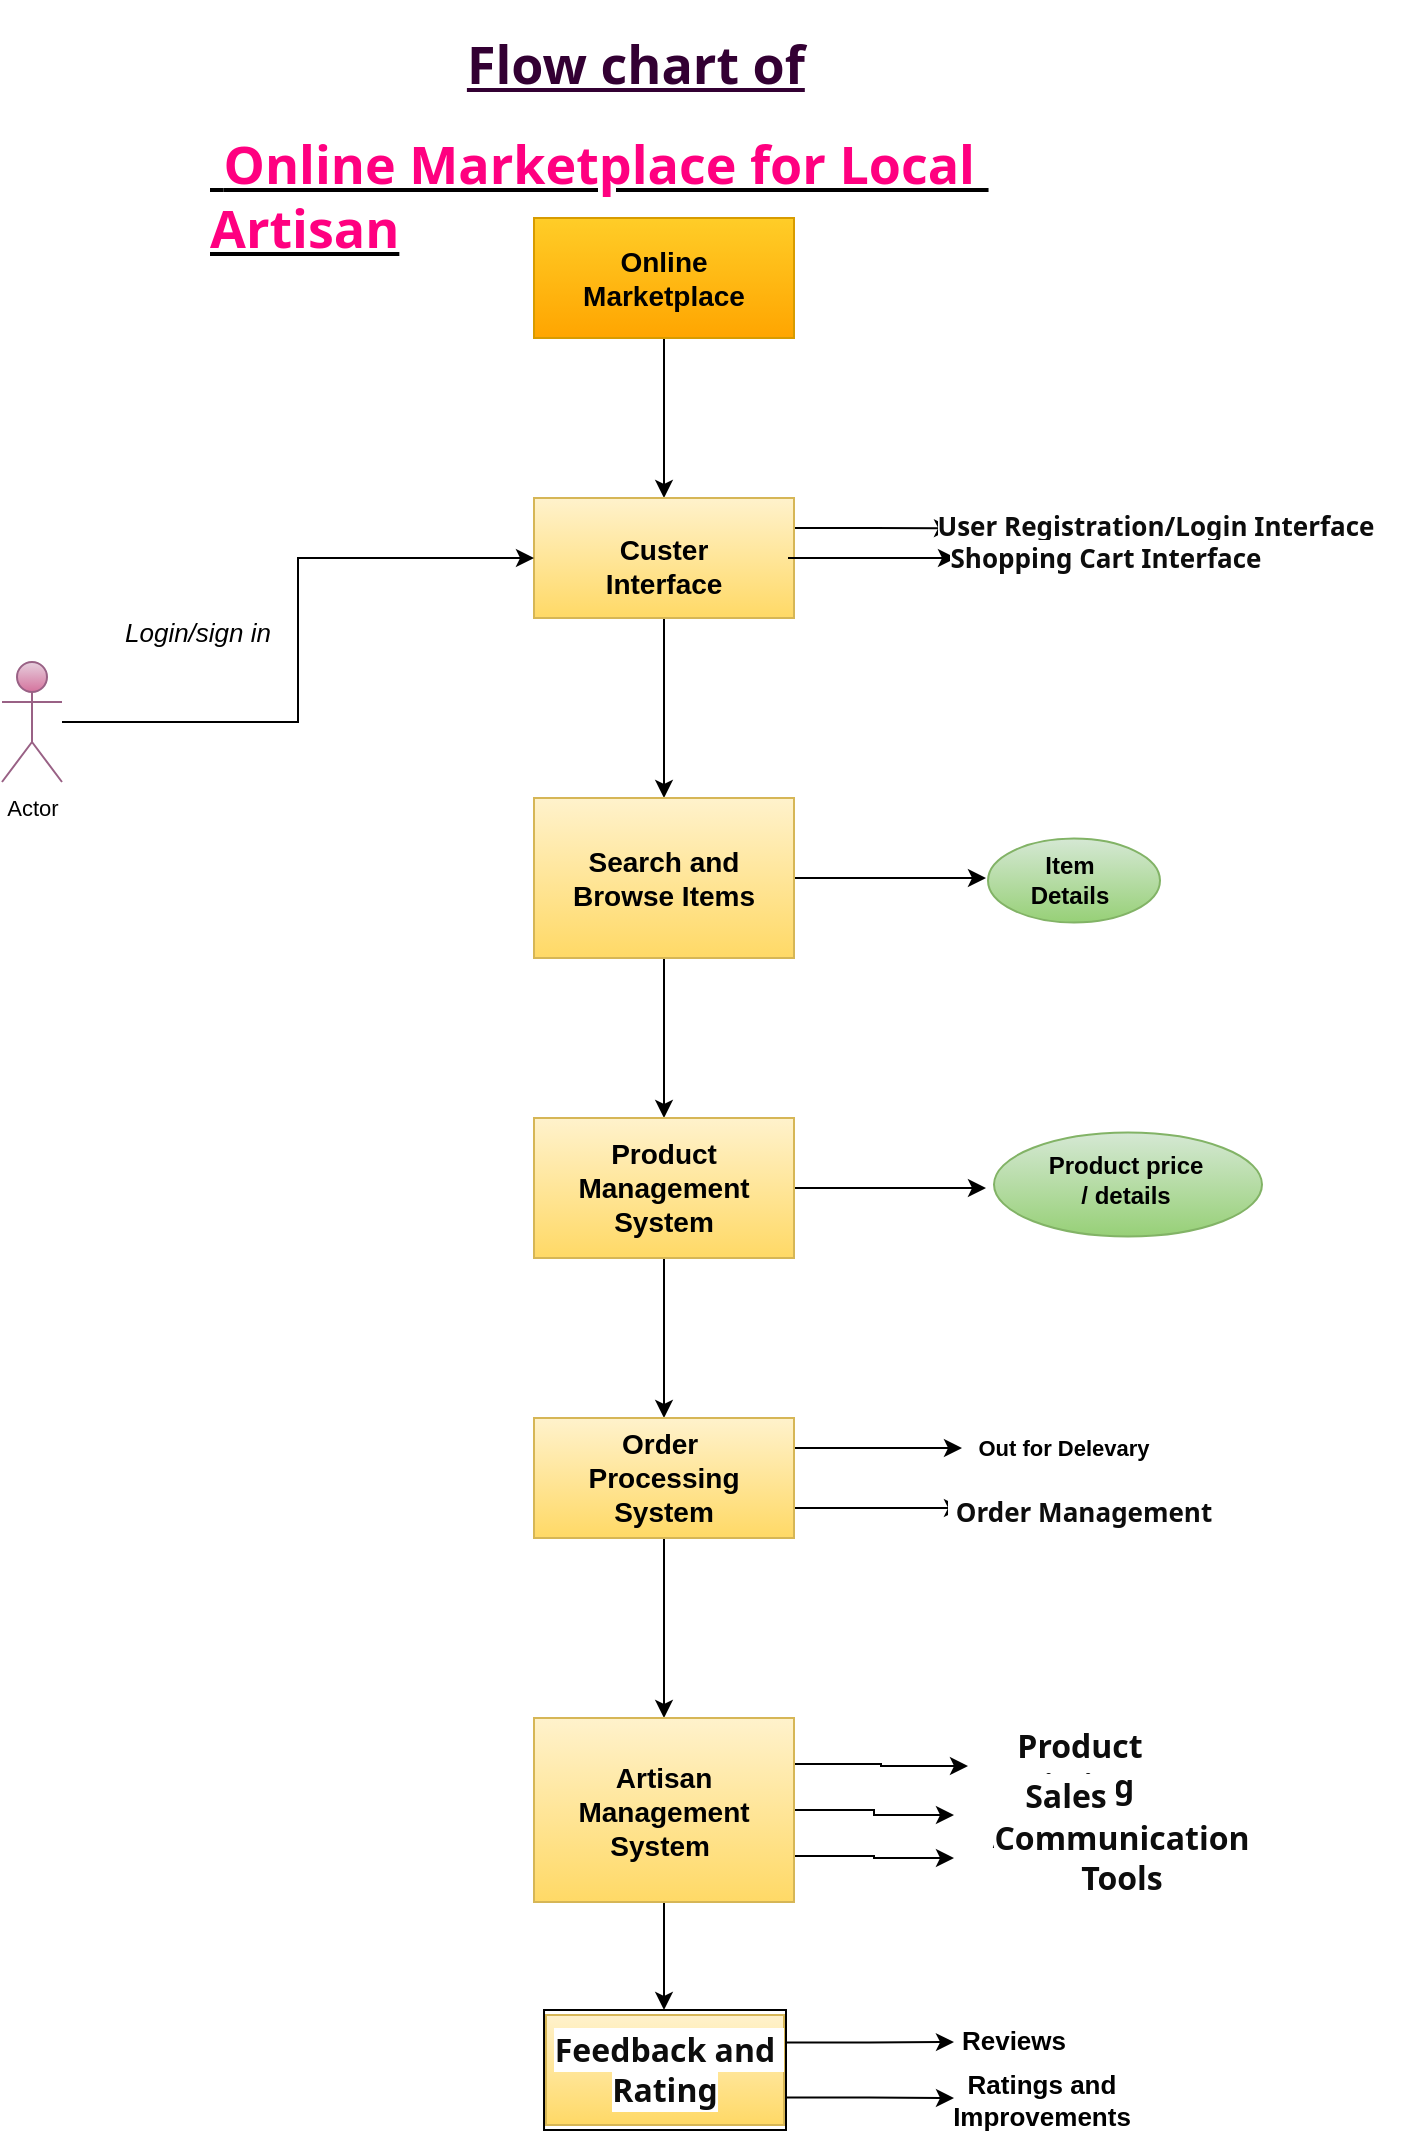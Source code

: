 <mxfile version="24.0.2" type="device">
  <diagram name="Page-1" id="TFyEstIpNz1g8X40_rJP">
    <mxGraphModel dx="1313" dy="1753" grid="1" gridSize="12" guides="1" tooltips="1" connect="1" arrows="1" fold="1" page="1" pageScale="1" pageWidth="850" pageHeight="1100" math="0" shadow="0">
      <root>
        <mxCell id="0" />
        <mxCell id="1" parent="0" />
        <mxCell id="H4pCpXix8s1CyEWfaY8b-9" style="edgeStyle=orthogonalEdgeStyle;rounded=0;orthogonalLoop=1;jettySize=auto;html=1;exitX=0.5;exitY=1;exitDx=0;exitDy=0;" edge="1" parent="1" source="H4pCpXix8s1CyEWfaY8b-2">
          <mxGeometry relative="1" as="geometry">
            <mxPoint x="415" y="238" as="targetPoint" />
          </mxGeometry>
        </mxCell>
        <mxCell id="H4pCpXix8s1CyEWfaY8b-2" value="" style="rounded=0;whiteSpace=wrap;html=1;fillColor=#ffcd28;gradientColor=#ffa500;strokeColor=#d79b00;" vertex="1" parent="1">
          <mxGeometry x="350" y="98" width="130" height="60" as="geometry" />
        </mxCell>
        <mxCell id="H4pCpXix8s1CyEWfaY8b-7" value="&lt;b style=&quot;font-size: 14px;&quot;&gt;Online Marketplace&lt;/b&gt;" style="text;html=1;align=center;verticalAlign=middle;whiteSpace=wrap;rounded=0;fontSize=14;" vertex="1" parent="1">
          <mxGeometry x="385" y="113" width="60" height="30" as="geometry" />
        </mxCell>
        <mxCell id="H4pCpXix8s1CyEWfaY8b-14" style="edgeStyle=orthogonalEdgeStyle;rounded=0;orthogonalLoop=1;jettySize=auto;html=1;exitX=0.5;exitY=1;exitDx=0;exitDy=0;" edge="1" parent="1" source="H4pCpXix8s1CyEWfaY8b-10">
          <mxGeometry relative="1" as="geometry">
            <mxPoint x="415" y="388" as="targetPoint" />
          </mxGeometry>
        </mxCell>
        <mxCell id="H4pCpXix8s1CyEWfaY8b-76" style="edgeStyle=orthogonalEdgeStyle;rounded=0;orthogonalLoop=1;jettySize=auto;html=1;exitX=1;exitY=0.25;exitDx=0;exitDy=0;" edge="1" parent="1" source="H4pCpXix8s1CyEWfaY8b-10">
          <mxGeometry relative="1" as="geometry">
            <mxPoint x="559" y="253.105" as="targetPoint" />
          </mxGeometry>
        </mxCell>
        <mxCell id="H4pCpXix8s1CyEWfaY8b-10" value="" style="rounded=0;whiteSpace=wrap;html=1;fillColor=#fff2cc;gradientColor=#ffd966;strokeColor=#d6b656;" vertex="1" parent="1">
          <mxGeometry x="350" y="238" width="130" height="60" as="geometry" />
        </mxCell>
        <mxCell id="H4pCpXix8s1CyEWfaY8b-11" value="&lt;b style=&quot;font-size: 14px;&quot;&gt;Custer Interface&lt;/b&gt;" style="text;html=1;align=center;verticalAlign=middle;whiteSpace=wrap;rounded=0;strokeWidth=3;strokeColor=none;fontSize=14;" vertex="1" parent="1">
          <mxGeometry x="371.25" y="245.5" width="87.5" height="52.5" as="geometry" />
        </mxCell>
        <mxCell id="H4pCpXix8s1CyEWfaY8b-18" style="edgeStyle=orthogonalEdgeStyle;rounded=0;orthogonalLoop=1;jettySize=auto;html=1;exitX=0.5;exitY=1;exitDx=0;exitDy=0;" edge="1" parent="1" source="H4pCpXix8s1CyEWfaY8b-15">
          <mxGeometry relative="1" as="geometry">
            <mxPoint x="415" y="548" as="targetPoint" />
          </mxGeometry>
        </mxCell>
        <mxCell id="H4pCpXix8s1CyEWfaY8b-87" style="edgeStyle=orthogonalEdgeStyle;rounded=0;orthogonalLoop=1;jettySize=auto;html=1;exitX=1;exitY=0.5;exitDx=0;exitDy=0;" edge="1" parent="1" source="H4pCpXix8s1CyEWfaY8b-15">
          <mxGeometry relative="1" as="geometry">
            <mxPoint x="576" y="428" as="targetPoint" />
          </mxGeometry>
        </mxCell>
        <mxCell id="H4pCpXix8s1CyEWfaY8b-15" value="" style="rounded=0;whiteSpace=wrap;html=1;fillColor=#fff2cc;gradientColor=#ffd966;strokeColor=#d6b656;" vertex="1" parent="1">
          <mxGeometry x="350" y="388" width="130" height="80" as="geometry" />
        </mxCell>
        <mxCell id="H4pCpXix8s1CyEWfaY8b-17" value="&lt;b style=&quot;font-size: 14px;&quot;&gt;Search and Browse Items&lt;/b&gt;" style="text;html=1;align=center;verticalAlign=middle;whiteSpace=wrap;rounded=0;fontSize=14;" vertex="1" parent="1">
          <mxGeometry x="366.88" y="411.75" width="96.25" height="32.5" as="geometry" />
        </mxCell>
        <mxCell id="H4pCpXix8s1CyEWfaY8b-21" style="edgeStyle=orthogonalEdgeStyle;rounded=0;orthogonalLoop=1;jettySize=auto;html=1;exitX=0.5;exitY=1;exitDx=0;exitDy=0;" edge="1" parent="1" source="H4pCpXix8s1CyEWfaY8b-19">
          <mxGeometry relative="1" as="geometry">
            <mxPoint x="415" y="698" as="targetPoint" />
          </mxGeometry>
        </mxCell>
        <mxCell id="H4pCpXix8s1CyEWfaY8b-89" style="edgeStyle=orthogonalEdgeStyle;rounded=0;orthogonalLoop=1;jettySize=auto;html=1;exitX=1;exitY=0.5;exitDx=0;exitDy=0;" edge="1" parent="1" source="H4pCpXix8s1CyEWfaY8b-19">
          <mxGeometry relative="1" as="geometry">
            <mxPoint x="576" y="583" as="targetPoint" />
          </mxGeometry>
        </mxCell>
        <mxCell id="H4pCpXix8s1CyEWfaY8b-19" value="" style="rounded=0;whiteSpace=wrap;html=1;fillColor=#fff2cc;gradientColor=#ffd966;strokeColor=#d6b656;" vertex="1" parent="1">
          <mxGeometry x="350" y="548" width="130" height="70" as="geometry" />
        </mxCell>
        <mxCell id="H4pCpXix8s1CyEWfaY8b-20" value="Product&lt;div style=&quot;font-size: 14px;&quot;&gt;Management&lt;/div&gt;&lt;div style=&quot;font-size: 14px;&quot;&gt;System&lt;/div&gt;" style="text;html=1;align=center;verticalAlign=middle;whiteSpace=wrap;rounded=0;fontStyle=1;fontSize=14;" vertex="1" parent="1">
          <mxGeometry x="385.01" y="565.5" width="60" height="35" as="geometry" />
        </mxCell>
        <mxCell id="H4pCpXix8s1CyEWfaY8b-24" style="edgeStyle=orthogonalEdgeStyle;rounded=0;orthogonalLoop=1;jettySize=auto;html=1;exitX=0.5;exitY=1;exitDx=0;exitDy=0;" edge="1" parent="1" source="H4pCpXix8s1CyEWfaY8b-22">
          <mxGeometry relative="1" as="geometry">
            <mxPoint x="415" y="848" as="targetPoint" />
          </mxGeometry>
        </mxCell>
        <mxCell id="H4pCpXix8s1CyEWfaY8b-84" style="edgeStyle=orthogonalEdgeStyle;rounded=0;orthogonalLoop=1;jettySize=auto;html=1;exitX=1;exitY=0.25;exitDx=0;exitDy=0;" edge="1" parent="1" source="H4pCpXix8s1CyEWfaY8b-22">
          <mxGeometry relative="1" as="geometry">
            <mxPoint x="564" y="713" as="targetPoint" />
          </mxGeometry>
        </mxCell>
        <mxCell id="H4pCpXix8s1CyEWfaY8b-85" style="edgeStyle=orthogonalEdgeStyle;rounded=0;orthogonalLoop=1;jettySize=auto;html=1;exitX=1;exitY=0.75;exitDx=0;exitDy=0;" edge="1" parent="1" source="H4pCpXix8s1CyEWfaY8b-22">
          <mxGeometry relative="1" as="geometry">
            <mxPoint x="564" y="743" as="targetPoint" />
          </mxGeometry>
        </mxCell>
        <mxCell id="H4pCpXix8s1CyEWfaY8b-22" value="" style="rounded=0;whiteSpace=wrap;html=1;fillColor=#fff2cc;gradientColor=#ffd966;strokeColor=#d6b656;" vertex="1" parent="1">
          <mxGeometry x="350" y="698" width="130" height="60" as="geometry" />
        </mxCell>
        <mxCell id="H4pCpXix8s1CyEWfaY8b-23" value="Order&amp;nbsp;&lt;div&gt;Processing&lt;/div&gt;&lt;div&gt;System&lt;/div&gt;" style="text;html=1;align=center;verticalAlign=middle;whiteSpace=wrap;rounded=0;fontStyle=1;fontSize=14;" vertex="1" parent="1">
          <mxGeometry x="385" y="713" width="60" height="30" as="geometry" />
        </mxCell>
        <mxCell id="H4pCpXix8s1CyEWfaY8b-65" style="edgeStyle=orthogonalEdgeStyle;rounded=0;orthogonalLoop=1;jettySize=auto;html=1;exitX=1;exitY=0.25;exitDx=0;exitDy=0;entryX=0;entryY=0.5;entryDx=0;entryDy=0;" edge="1" parent="1" source="H4pCpXix8s1CyEWfaY8b-25" target="H4pCpXix8s1CyEWfaY8b-54">
          <mxGeometry relative="1" as="geometry" />
        </mxCell>
        <mxCell id="H4pCpXix8s1CyEWfaY8b-66" style="edgeStyle=orthogonalEdgeStyle;rounded=0;orthogonalLoop=1;jettySize=auto;html=1;exitX=1;exitY=0.5;exitDx=0;exitDy=0;entryX=0;entryY=0.5;entryDx=0;entryDy=0;" edge="1" parent="1" source="H4pCpXix8s1CyEWfaY8b-25" target="H4pCpXix8s1CyEWfaY8b-63">
          <mxGeometry relative="1" as="geometry" />
        </mxCell>
        <mxCell id="H4pCpXix8s1CyEWfaY8b-67" style="edgeStyle=orthogonalEdgeStyle;rounded=0;orthogonalLoop=1;jettySize=auto;html=1;exitX=1;exitY=0.75;exitDx=0;exitDy=0;entryX=0;entryY=0.5;entryDx=0;entryDy=0;" edge="1" parent="1" source="H4pCpXix8s1CyEWfaY8b-25" target="H4pCpXix8s1CyEWfaY8b-64">
          <mxGeometry relative="1" as="geometry" />
        </mxCell>
        <mxCell id="H4pCpXix8s1CyEWfaY8b-68" style="edgeStyle=orthogonalEdgeStyle;rounded=0;orthogonalLoop=1;jettySize=auto;html=1;exitX=0.5;exitY=1;exitDx=0;exitDy=0;" edge="1" parent="1" source="H4pCpXix8s1CyEWfaY8b-25">
          <mxGeometry relative="1" as="geometry">
            <mxPoint x="415" y="994" as="targetPoint" />
          </mxGeometry>
        </mxCell>
        <mxCell id="H4pCpXix8s1CyEWfaY8b-25" value="" style="rounded=0;whiteSpace=wrap;html=1;fillColor=#fff2cc;gradientColor=#ffd966;strokeColor=#d6b656;" vertex="1" parent="1">
          <mxGeometry x="350" y="848" width="130" height="92" as="geometry" />
        </mxCell>
        <mxCell id="H4pCpXix8s1CyEWfaY8b-27" value="Artisan&lt;div&gt;Management&lt;/div&gt;&lt;div&gt;System&amp;nbsp;&lt;div&gt;&lt;br&gt;&lt;/div&gt;&lt;/div&gt;" style="text;html=1;align=center;verticalAlign=middle;whiteSpace=wrap;rounded=0;fontStyle=1;fontSize=14;" vertex="1" parent="1">
          <mxGeometry x="385.01" y="880" width="60" height="46" as="geometry" />
        </mxCell>
        <mxCell id="H4pCpXix8s1CyEWfaY8b-33" style="edgeStyle=orthogonalEdgeStyle;rounded=0;orthogonalLoop=1;jettySize=auto;html=1;entryX=0;entryY=0.5;entryDx=0;entryDy=0;" edge="1" parent="1" source="H4pCpXix8s1CyEWfaY8b-28" target="H4pCpXix8s1CyEWfaY8b-10">
          <mxGeometry relative="1" as="geometry" />
        </mxCell>
        <mxCell id="H4pCpXix8s1CyEWfaY8b-28" value="Actor" style="shape=umlActor;verticalLabelPosition=bottom;verticalAlign=top;html=1;outlineConnect=0;fontSize=11;fillColor=#e6d0de;gradientColor=#d5739d;strokeColor=#996185;" vertex="1" parent="1">
          <mxGeometry x="84" y="320" width="30" height="60" as="geometry" />
        </mxCell>
        <mxCell id="H4pCpXix8s1CyEWfaY8b-34" value="Login/sign in" style="text;html=1;align=center;verticalAlign=middle;whiteSpace=wrap;rounded=0;fontStyle=2;fontSize=13;" vertex="1" parent="1">
          <mxGeometry x="140" y="290" width="84" height="30" as="geometry" />
        </mxCell>
        <mxCell id="H4pCpXix8s1CyEWfaY8b-36" value="" style="ellipse;whiteSpace=wrap;html=1;fillColor=#d5e8d4;gradientColor=#97d077;strokeColor=#82b366;" vertex="1" parent="1">
          <mxGeometry x="577" y="408.25" width="86" height="42" as="geometry" />
        </mxCell>
        <mxCell id="H4pCpXix8s1CyEWfaY8b-43" value="Out for Delevary" style="text;html=1;align=center;verticalAlign=middle;whiteSpace=wrap;rounded=0;fontStyle=1;fontSize=11;" vertex="1" parent="1">
          <mxGeometry x="567" y="690" width="96" height="46" as="geometry" />
        </mxCell>
        <mxCell id="H4pCpXix8s1CyEWfaY8b-44" value="Item Details" style="text;html=1;align=center;verticalAlign=middle;whiteSpace=wrap;rounded=0;fontStyle=1" vertex="1" parent="1">
          <mxGeometry x="588" y="414.25" width="60" height="30" as="geometry" />
        </mxCell>
        <mxCell id="H4pCpXix8s1CyEWfaY8b-46" value="" style="ellipse;whiteSpace=wrap;html=1;fillColor=#d5e8d4;gradientColor=#97d077;strokeColor=#82b366;" vertex="1" parent="1">
          <mxGeometry x="580" y="555.25" width="134" height="52" as="geometry" />
        </mxCell>
        <mxCell id="H4pCpXix8s1CyEWfaY8b-48" value="Product price / details" style="text;html=1;align=center;verticalAlign=middle;whiteSpace=wrap;rounded=0;fontStyle=1" vertex="1" parent="1">
          <mxGeometry x="604" y="560" width="84" height="38.5" as="geometry" />
        </mxCell>
        <mxCell id="H4pCpXix8s1CyEWfaY8b-54" value="&lt;span style=&quot;border: 0px solid rgb(227, 227, 227); box-sizing: border-box; --tw-border-spacing-x: 0; --tw-border-spacing-y: 0; --tw-translate-x: 0; --tw-translate-y: 0; --tw-rotate: 0; --tw-skew-x: 0; --tw-skew-y: 0; --tw-scale-x: 1; --tw-scale-y: 1; --tw-pan-x: ; --tw-pan-y: ; --tw-pinch-zoom: ; --tw-scroll-snap-strictness: proximity; --tw-gradient-from-position: ; --tw-gradient-via-position: ; --tw-gradient-to-position: ; --tw-ordinal: ; --tw-slashed-zero: ; --tw-numeric-figure: ; --tw-numeric-spacing: ; --tw-numeric-fraction: ; --tw-ring-inset: ; --tw-ring-offset-width: 0px; --tw-ring-offset-color: #fff; --tw-ring-color: rgba(69,89,164,.5); --tw-ring-offset-shadow: 0 0 transparent; --tw-ring-shadow: 0 0 transparent; --tw-shadow: 0 0 transparent; --tw-shadow-colored: 0 0 transparent; --tw-blur: ; --tw-brightness: ; --tw-contrast: ; --tw-grayscale: ; --tw-hue-rotate: ; --tw-invert: ; --tw-saturate: ; --tw-sepia: ; --tw-drop-shadow: ; --tw-backdrop-blur: ; --tw-backdrop-brightness: ; --tw-backdrop-contrast: ; --tw-backdrop-grayscale: ; --tw-backdrop-hue-rotate: ; --tw-backdrop-invert: ; --tw-backdrop-opacity: ; --tw-backdrop-saturate: ; --tw-backdrop-sepia: ; font-weight: 600; color: rgb(13, 13, 13); font-family: Söhne, ui-sans-serif, system-ui, -apple-system, &amp;quot;Segoe UI&amp;quot;, Roboto, Ubuntu, Cantarell, &amp;quot;Noto Sans&amp;quot;, sans-serif, &amp;quot;Helvetica Neue&amp;quot;, Arial, &amp;quot;Apple Color Emoji&amp;quot;, &amp;quot;Segoe UI Emoji&amp;quot;, &amp;quot;Segoe UI Symbol&amp;quot;, &amp;quot;Noto Color Emoji&amp;quot;; font-size: 16px; text-align: left; white-space-collapse: preserve; background-color: rgb(255, 255, 255);&quot;&gt;Product Listing&lt;/span&gt;" style="text;html=1;align=center;verticalAlign=middle;whiteSpace=wrap;rounded=0;" vertex="1" parent="1">
          <mxGeometry x="567" y="854" width="112" height="36" as="geometry" />
        </mxCell>
        <mxCell id="H4pCpXix8s1CyEWfaY8b-63" value="&lt;span style=&quot;border: 0px solid rgb(227, 227, 227); box-sizing: border-box; --tw-border-spacing-x: 0; --tw-border-spacing-y: 0; --tw-translate-x: 0; --tw-translate-y: 0; --tw-rotate: 0; --tw-skew-x: 0; --tw-skew-y: 0; --tw-scale-x: 1; --tw-scale-y: 1; --tw-pan-x: ; --tw-pan-y: ; --tw-pinch-zoom: ; --tw-scroll-snap-strictness: proximity; --tw-gradient-from-position: ; --tw-gradient-via-position: ; --tw-gradient-to-position: ; --tw-ordinal: ; --tw-slashed-zero: ; --tw-numeric-figure: ; --tw-numeric-spacing: ; --tw-numeric-fraction: ; --tw-ring-inset: ; --tw-ring-offset-width: 0px; --tw-ring-offset-color: #fff; --tw-ring-color: rgba(69,89,164,.5); --tw-ring-offset-shadow: 0 0 transparent; --tw-ring-shadow: 0 0 transparent; --tw-shadow: 0 0 transparent; --tw-shadow-colored: 0 0 transparent; --tw-blur: ; --tw-brightness: ; --tw-contrast: ; --tw-grayscale: ; --tw-hue-rotate: ; --tw-invert: ; --tw-saturate: ; --tw-sepia: ; --tw-drop-shadow: ; --tw-backdrop-blur: ; --tw-backdrop-brightness: ; --tw-backdrop-contrast: ; --tw-backdrop-grayscale: ; --tw-backdrop-hue-rotate: ; --tw-backdrop-invert: ; --tw-backdrop-opacity: ; --tw-backdrop-saturate: ; --tw-backdrop-sepia: ; font-weight: 600; color: rgb(13, 13, 13); font-family: Söhne, ui-sans-serif, system-ui, -apple-system, &amp;quot;Segoe UI&amp;quot;, Roboto, Ubuntu, Cantarell, &amp;quot;Noto Sans&amp;quot;, sans-serif, &amp;quot;Helvetica Neue&amp;quot;, Arial, &amp;quot;Apple Color Emoji&amp;quot;, &amp;quot;Segoe UI Emoji&amp;quot;, &amp;quot;Segoe UI Symbol&amp;quot;, &amp;quot;Noto Color Emoji&amp;quot;; font-size: 16px; text-align: left; white-space-collapse: preserve; background-color: rgb(255, 255, 255);&quot;&gt;Sales Analytics&lt;/span&gt;" style="text;html=1;align=center;verticalAlign=middle;whiteSpace=wrap;rounded=0;" vertex="1" parent="1">
          <mxGeometry x="560" y="880" width="112" height="33" as="geometry" />
        </mxCell>
        <mxCell id="H4pCpXix8s1CyEWfaY8b-64" value="&lt;span style=&quot;border: 0px solid rgb(227, 227, 227); box-sizing: border-box; --tw-border-spacing-x: 0; --tw-border-spacing-y: 0; --tw-translate-x: 0; --tw-translate-y: 0; --tw-rotate: 0; --tw-skew-x: 0; --tw-skew-y: 0; --tw-scale-x: 1; --tw-scale-y: 1; --tw-pan-x: ; --tw-pan-y: ; --tw-pinch-zoom: ; --tw-scroll-snap-strictness: proximity; --tw-gradient-from-position: ; --tw-gradient-via-position: ; --tw-gradient-to-position: ; --tw-ordinal: ; --tw-slashed-zero: ; --tw-numeric-figure: ; --tw-numeric-spacing: ; --tw-numeric-fraction: ; --tw-ring-inset: ; --tw-ring-offset-width: 0px; --tw-ring-offset-color: #fff; --tw-ring-color: rgba(69,89,164,.5); --tw-ring-offset-shadow: 0 0 transparent; --tw-ring-shadow: 0 0 transparent; --tw-shadow: 0 0 transparent; --tw-shadow-colored: 0 0 transparent; --tw-blur: ; --tw-brightness: ; --tw-contrast: ; --tw-grayscale: ; --tw-hue-rotate: ; --tw-invert: ; --tw-saturate: ; --tw-sepia: ; --tw-drop-shadow: ; --tw-backdrop-blur: ; --tw-backdrop-brightness: ; --tw-backdrop-contrast: ; --tw-backdrop-grayscale: ; --tw-backdrop-hue-rotate: ; --tw-backdrop-invert: ; --tw-backdrop-opacity: ; --tw-backdrop-saturate: ; --tw-backdrop-sepia: ; font-weight: 600; color: rgb(13, 13, 13); font-family: Söhne, ui-sans-serif, system-ui, -apple-system, &amp;quot;Segoe UI&amp;quot;, Roboto, Ubuntu, Cantarell, &amp;quot;Noto Sans&amp;quot;, sans-serif, &amp;quot;Helvetica Neue&amp;quot;, Arial, &amp;quot;Apple Color Emoji&amp;quot;, &amp;quot;Segoe UI Emoji&amp;quot;, &amp;quot;Segoe UI Symbol&amp;quot;, &amp;quot;Noto Color Emoji&amp;quot;; font-size: 16px; text-align: left; white-space-collapse: preserve; background-color: rgb(255, 255, 255);&quot;&gt;Communication Tools&lt;/span&gt;" style="text;html=1;align=center;verticalAlign=middle;whiteSpace=wrap;rounded=0;" vertex="1" parent="1">
          <mxGeometry x="560" y="896" width="168" height="44" as="geometry" />
        </mxCell>
        <mxCell id="H4pCpXix8s1CyEWfaY8b-69" value="" style="rounded=0;whiteSpace=wrap;html=1;" vertex="1" parent="1">
          <mxGeometry x="355.01" y="994" width="120.99" height="60" as="geometry" />
        </mxCell>
        <mxCell id="H4pCpXix8s1CyEWfaY8b-72" style="edgeStyle=orthogonalEdgeStyle;rounded=0;orthogonalLoop=1;jettySize=auto;html=1;exitX=1;exitY=0.25;exitDx=0;exitDy=0;" edge="1" parent="1" source="H4pCpXix8s1CyEWfaY8b-70">
          <mxGeometry relative="1" as="geometry">
            <mxPoint x="560" y="1010" as="targetPoint" />
          </mxGeometry>
        </mxCell>
        <mxCell id="H4pCpXix8s1CyEWfaY8b-73" style="edgeStyle=orthogonalEdgeStyle;rounded=0;orthogonalLoop=1;jettySize=auto;html=1;exitX=1;exitY=0.75;exitDx=0;exitDy=0;" edge="1" parent="1" source="H4pCpXix8s1CyEWfaY8b-70">
          <mxGeometry relative="1" as="geometry">
            <mxPoint x="560" y="1038" as="targetPoint" />
          </mxGeometry>
        </mxCell>
        <mxCell id="H4pCpXix8s1CyEWfaY8b-70" value="&lt;span style=&quot;border: 0px solid rgb(227, 227, 227); box-sizing: border-box; --tw-border-spacing-x: 0; --tw-border-spacing-y: 0; --tw-translate-x: 0; --tw-translate-y: 0; --tw-rotate: 0; --tw-skew-x: 0; --tw-skew-y: 0; --tw-scale-x: 1; --tw-scale-y: 1; --tw-pan-x: ; --tw-pan-y: ; --tw-pinch-zoom: ; --tw-scroll-snap-strictness: proximity; --tw-gradient-from-position: ; --tw-gradient-via-position: ; --tw-gradient-to-position: ; --tw-ordinal: ; --tw-slashed-zero: ; --tw-numeric-figure: ; --tw-numeric-spacing: ; --tw-numeric-fraction: ; --tw-ring-inset: ; --tw-ring-offset-width: 0px; --tw-ring-offset-color: #fff; --tw-ring-color: rgba(69,89,164,.5); --tw-ring-offset-shadow: 0 0 transparent; --tw-ring-shadow: 0 0 transparent; --tw-shadow: 0 0 transparent; --tw-shadow-colored: 0 0 transparent; --tw-blur: ; --tw-brightness: ; --tw-contrast: ; --tw-grayscale: ; --tw-hue-rotate: ; --tw-invert: ; --tw-saturate: ; --tw-sepia: ; --tw-drop-shadow: ; --tw-backdrop-blur: ; --tw-backdrop-brightness: ; --tw-backdrop-contrast: ; --tw-backdrop-grayscale: ; --tw-backdrop-hue-rotate: ; --tw-backdrop-invert: ; --tw-backdrop-opacity: ; --tw-backdrop-saturate: ; --tw-backdrop-sepia: ; font-weight: 600; color: rgb(13, 13, 13); font-family: Söhne, ui-sans-serif, system-ui, -apple-system, &amp;quot;Segoe UI&amp;quot;, Roboto, Ubuntu, Cantarell, &amp;quot;Noto Sans&amp;quot;, sans-serif, &amp;quot;Helvetica Neue&amp;quot;, Arial, &amp;quot;Apple Color Emoji&amp;quot;, &amp;quot;Segoe UI Emoji&amp;quot;, &amp;quot;Segoe UI Symbol&amp;quot;, &amp;quot;Noto Color Emoji&amp;quot;; font-size: 16px; text-align: left; white-space-collapse: preserve; background-color: rgb(255, 255, 255);&quot;&gt;Feedback and Rating&lt;/span&gt;" style="text;html=1;align=center;verticalAlign=middle;whiteSpace=wrap;rounded=0;fillColor=#fff2cc;gradientColor=#ffd966;strokeColor=#d6b656;" vertex="1" parent="1">
          <mxGeometry x="356" y="996.5" width="119" height="55" as="geometry" />
        </mxCell>
        <mxCell id="H4pCpXix8s1CyEWfaY8b-71" value="Reviews" style="text;html=1;align=center;verticalAlign=middle;whiteSpace=wrap;rounded=0;fontSize=13;fontStyle=1" vertex="1" parent="1">
          <mxGeometry x="560" y="994" width="60" height="30" as="geometry" />
        </mxCell>
        <mxCell id="H4pCpXix8s1CyEWfaY8b-74" value="&lt;b style=&quot;font-size: 13px;&quot;&gt;Ratings and Improvements&lt;/b&gt;" style="text;html=1;align=center;verticalAlign=middle;whiteSpace=wrap;rounded=0;fontSize=13;" vertex="1" parent="1">
          <mxGeometry x="574" y="1024" width="60" height="30" as="geometry" />
        </mxCell>
        <mxCell id="H4pCpXix8s1CyEWfaY8b-77" value="&lt;span style=&quot;border: 0px solid rgb(227, 227, 227); box-sizing: border-box; --tw-border-spacing-x: 0; --tw-border-spacing-y: 0; --tw-translate-x: 0; --tw-translate-y: 0; --tw-rotate: 0; --tw-skew-x: 0; --tw-skew-y: 0; --tw-scale-x: 1; --tw-scale-y: 1; --tw-pan-x: ; --tw-pan-y: ; --tw-pinch-zoom: ; --tw-scroll-snap-strictness: proximity; --tw-gradient-from-position: ; --tw-gradient-via-position: ; --tw-gradient-to-position: ; --tw-ordinal: ; --tw-slashed-zero: ; --tw-numeric-figure: ; --tw-numeric-spacing: ; --tw-numeric-fraction: ; --tw-ring-inset: ; --tw-ring-offset-width: 0px; --tw-ring-offset-color: #fff; --tw-ring-color: rgba(69,89,164,.5); --tw-ring-offset-shadow: 0 0 transparent; --tw-ring-shadow: 0 0 transparent; --tw-shadow: 0 0 transparent; --tw-shadow-colored: 0 0 transparent; --tw-blur: ; --tw-brightness: ; --tw-contrast: ; --tw-grayscale: ; --tw-hue-rotate: ; --tw-invert: ; --tw-saturate: ; --tw-sepia: ; --tw-drop-shadow: ; --tw-backdrop-blur: ; --tw-backdrop-brightness: ; --tw-backdrop-contrast: ; --tw-backdrop-grayscale: ; --tw-backdrop-hue-rotate: ; --tw-backdrop-invert: ; --tw-backdrop-opacity: ; --tw-backdrop-saturate: ; --tw-backdrop-sepia: ; font-weight: 600; color: rgb(13, 13, 13); font-family: Söhne, ui-sans-serif, system-ui, -apple-system, &amp;quot;Segoe UI&amp;quot;, Roboto, Ubuntu, Cantarell, &amp;quot;Noto Sans&amp;quot;, sans-serif, &amp;quot;Helvetica Neue&amp;quot;, Arial, &amp;quot;Apple Color Emoji&amp;quot;, &amp;quot;Segoe UI Emoji&amp;quot;, &amp;quot;Segoe UI Symbol&amp;quot;, &amp;quot;Noto Color Emoji&amp;quot;; font-size: 13px; text-align: left; white-space-collapse: preserve; background-color: rgb(255, 255, 255);&quot;&gt;User Registration/Login Interface&lt;/span&gt;" style="text;html=1;align=center;verticalAlign=middle;whiteSpace=wrap;rounded=0;fontSize=13;" vertex="1" parent="1">
          <mxGeometry x="538" y="221" width="246" height="61" as="geometry" />
        </mxCell>
        <mxCell id="H4pCpXix8s1CyEWfaY8b-79" style="edgeStyle=orthogonalEdgeStyle;rounded=0;orthogonalLoop=1;jettySize=auto;html=1;exitX=1;exitY=0.5;exitDx=0;exitDy=0;" edge="1" parent="1">
          <mxGeometry relative="1" as="geometry">
            <mxPoint x="477" y="268" as="sourcePoint" />
            <mxPoint x="561" y="268" as="targetPoint" />
          </mxGeometry>
        </mxCell>
        <mxCell id="H4pCpXix8s1CyEWfaY8b-80" value="&lt;span style=&quot;border: 0px solid rgb(227, 227, 227); box-sizing: border-box; --tw-border-spacing-x: 0; --tw-border-spacing-y: 0; --tw-translate-x: 0; --tw-translate-y: 0; --tw-rotate: 0; --tw-skew-x: 0; --tw-skew-y: 0; --tw-scale-x: 1; --tw-scale-y: 1; --tw-pan-x: ; --tw-pan-y: ; --tw-pinch-zoom: ; --tw-scroll-snap-strictness: proximity; --tw-gradient-from-position: ; --tw-gradient-via-position: ; --tw-gradient-to-position: ; --tw-ordinal: ; --tw-slashed-zero: ; --tw-numeric-figure: ; --tw-numeric-spacing: ; --tw-numeric-fraction: ; --tw-ring-inset: ; --tw-ring-offset-width: 0px; --tw-ring-offset-color: #fff; --tw-ring-color: rgba(69,89,164,.5); --tw-ring-offset-shadow: 0 0 transparent; --tw-ring-shadow: 0 0 transparent; --tw-shadow: 0 0 transparent; --tw-shadow-colored: 0 0 transparent; --tw-blur: ; --tw-brightness: ; --tw-contrast: ; --tw-grayscale: ; --tw-hue-rotate: ; --tw-invert: ; --tw-saturate: ; --tw-sepia: ; --tw-drop-shadow: ; --tw-backdrop-blur: ; --tw-backdrop-brightness: ; --tw-backdrop-contrast: ; --tw-backdrop-grayscale: ; --tw-backdrop-hue-rotate: ; --tw-backdrop-invert: ; --tw-backdrop-opacity: ; --tw-backdrop-saturate: ; --tw-backdrop-sepia: ; font-weight: 600; color: rgb(13, 13, 13); font-family: Söhne, ui-sans-serif, system-ui, -apple-system, &amp;quot;Segoe UI&amp;quot;, Roboto, Ubuntu, Cantarell, &amp;quot;Noto Sans&amp;quot;, sans-serif, &amp;quot;Helvetica Neue&amp;quot;, Arial, &amp;quot;Apple Color Emoji&amp;quot;, &amp;quot;Segoe UI Emoji&amp;quot;, &amp;quot;Segoe UI Symbol&amp;quot;, &amp;quot;Noto Color Emoji&amp;quot;; font-size: 13px; text-align: left; white-space-collapse: preserve; background-color: rgb(255, 255, 255);&quot;&gt;Shopping Cart Interface&lt;/span&gt;" style="text;html=1;align=center;verticalAlign=middle;whiteSpace=wrap;rounded=0;fontSize=13;" vertex="1" parent="1">
          <mxGeometry x="538" y="246.38" width="196" height="43.25" as="geometry" />
        </mxCell>
        <mxCell id="H4pCpXix8s1CyEWfaY8b-86" value="&lt;span style=&quot;color: rgb(13, 13, 13); font-family: Söhne, ui-sans-serif, system-ui, -apple-system, &amp;quot;Segoe UI&amp;quot;, Roboto, Ubuntu, Cantarell, &amp;quot;Noto Sans&amp;quot;, sans-serif, &amp;quot;Helvetica Neue&amp;quot;, Arial, &amp;quot;Apple Color Emoji&amp;quot;, &amp;quot;Segoe UI Emoji&amp;quot;, &amp;quot;Segoe UI Symbol&amp;quot;, &amp;quot;Noto Color Emoji&amp;quot;; text-align: left; white-space-collapse: preserve; background-color: rgb(255, 255, 255); font-size: 13px;&quot;&gt; &lt;/span&gt;&lt;span style=&quot;border: 0px solid rgb(227, 227, 227); box-sizing: border-box; --tw-border-spacing-x: 0; --tw-border-spacing-y: 0; --tw-translate-x: 0; --tw-translate-y: 0; --tw-rotate: 0; --tw-skew-x: 0; --tw-skew-y: 0; --tw-scale-x: 1; --tw-scale-y: 1; --tw-pan-x: ; --tw-pan-y: ; --tw-pinch-zoom: ; --tw-scroll-snap-strictness: proximity; --tw-gradient-from-position: ; --tw-gradient-via-position: ; --tw-gradient-to-position: ; --tw-ordinal: ; --tw-slashed-zero: ; --tw-numeric-figure: ; --tw-numeric-spacing: ; --tw-numeric-fraction: ; --tw-ring-inset: ; --tw-ring-offset-width: 0px; --tw-ring-offset-color: #fff; --tw-ring-color: rgba(69,89,164,.5); --tw-ring-offset-shadow: 0 0 transparent; --tw-ring-shadow: 0 0 transparent; --tw-shadow: 0 0 transparent; --tw-shadow-colored: 0 0 transparent; --tw-blur: ; --tw-brightness: ; --tw-contrast: ; --tw-grayscale: ; --tw-hue-rotate: ; --tw-invert: ; --tw-saturate: ; --tw-sepia: ; --tw-drop-shadow: ; --tw-backdrop-blur: ; --tw-backdrop-brightness: ; --tw-backdrop-contrast: ; --tw-backdrop-grayscale: ; --tw-backdrop-hue-rotate: ; --tw-backdrop-invert: ; --tw-backdrop-opacity: ; --tw-backdrop-saturate: ; --tw-backdrop-sepia: ; font-weight: 600; color: rgb(13, 13, 13); font-family: Söhne, ui-sans-serif, system-ui, -apple-system, &amp;quot;Segoe UI&amp;quot;, Roboto, Ubuntu, Cantarell, &amp;quot;Noto Sans&amp;quot;, sans-serif, &amp;quot;Helvetica Neue&amp;quot;, Arial, &amp;quot;Apple Color Emoji&amp;quot;, &amp;quot;Segoe UI Emoji&amp;quot;, &amp;quot;Segoe UI Symbol&amp;quot;, &amp;quot;Noto Color Emoji&amp;quot;; font-size: 13px; text-align: left; white-space-collapse: preserve; background-color: rgb(255, 255, 255);&quot;&gt;Order Management &lt;/span&gt;" style="text;html=1;align=center;verticalAlign=middle;whiteSpace=wrap;rounded=0;fontSize=13;" vertex="1" parent="1">
          <mxGeometry x="522" y="713" width="206" height="64" as="geometry" />
        </mxCell>
        <mxCell id="H4pCpXix8s1CyEWfaY8b-90" value="&lt;h1 style=&quot;font-size: 26px;&quot;&gt;&lt;span style=&quot;font-family: Söhne, ui-sans-serif, system-ui, -apple-system, &amp;quot;Segoe UI&amp;quot;, Roboto, Ubuntu, Cantarell, &amp;quot;Noto Sans&amp;quot;, sans-serif, &amp;quot;Helvetica Neue&amp;quot;, Arial, &amp;quot;Apple Color Emoji&amp;quot;, &amp;quot;Segoe UI Emoji&amp;quot;, &amp;quot;Segoe UI Symbol&amp;quot;, &amp;quot;Noto Color Emoji&amp;quot;; white-space-collapse: preserve; background-color: rgb(255, 255, 255);&quot;&gt;&lt;font color=&quot;#330033&quot; style=&quot;font-size: 26px;&quot;&gt;                   &lt;u&gt;Flow chart of&lt;/u&gt;&lt;/font&gt;&lt;/span&gt;&lt;/h1&gt;&lt;h1 style=&quot;font-size: 26px;&quot;&gt;&lt;u style=&quot;&quot;&gt;&lt;span style=&quot;font-family: Söhne, ui-sans-serif, system-ui, -apple-system, &amp;quot;Segoe UI&amp;quot;, Roboto, Ubuntu, Cantarell, &amp;quot;Noto Sans&amp;quot;, sans-serif, &amp;quot;Helvetica Neue&amp;quot;, Arial, &amp;quot;Apple Color Emoji&amp;quot;, &amp;quot;Segoe UI Emoji&amp;quot;, &amp;quot;Segoe UI Symbol&amp;quot;, &amp;quot;Noto Color Emoji&amp;quot;; white-space-collapse: preserve; background-color: rgb(255, 255, 255);&quot;&gt;&lt;font style=&quot;font-size: 26px;&quot; color=&quot;#ff0080&quot;&gt; Online Marketplace for Local Artisan&lt;/font&gt;&lt;/span&gt;&lt;/u&gt;&lt;/h1&gt;&lt;div style=&quot;font-size: 26px;&quot;&gt;&lt;span style=&quot;color: rgb(13, 13, 13); font-family: Söhne, ui-sans-serif, system-ui, -apple-system, &amp;quot;Segoe UI&amp;quot;, Roboto, Ubuntu, Cantarell, &amp;quot;Noto Sans&amp;quot;, sans-serif, &amp;quot;Helvetica Neue&amp;quot;, Arial, &amp;quot;Apple Color Emoji&amp;quot;, &amp;quot;Segoe UI Emoji&amp;quot;, &amp;quot;Segoe UI Symbol&amp;quot;, &amp;quot;Noto Color Emoji&amp;quot;; font-weight: 400; white-space-collapse: preserve; background-color: rgb(255, 255, 255);&quot;&gt;&lt;br&gt;&lt;/span&gt;&lt;/div&gt;" style="text;html=1;spacing=5;spacingTop=-20;whiteSpace=wrap;overflow=hidden;rounded=0;strokeWidth=4;" vertex="1" parent="1">
          <mxGeometry x="183.01" y="-1" width="465" height="144" as="geometry" />
        </mxCell>
      </root>
    </mxGraphModel>
  </diagram>
</mxfile>
